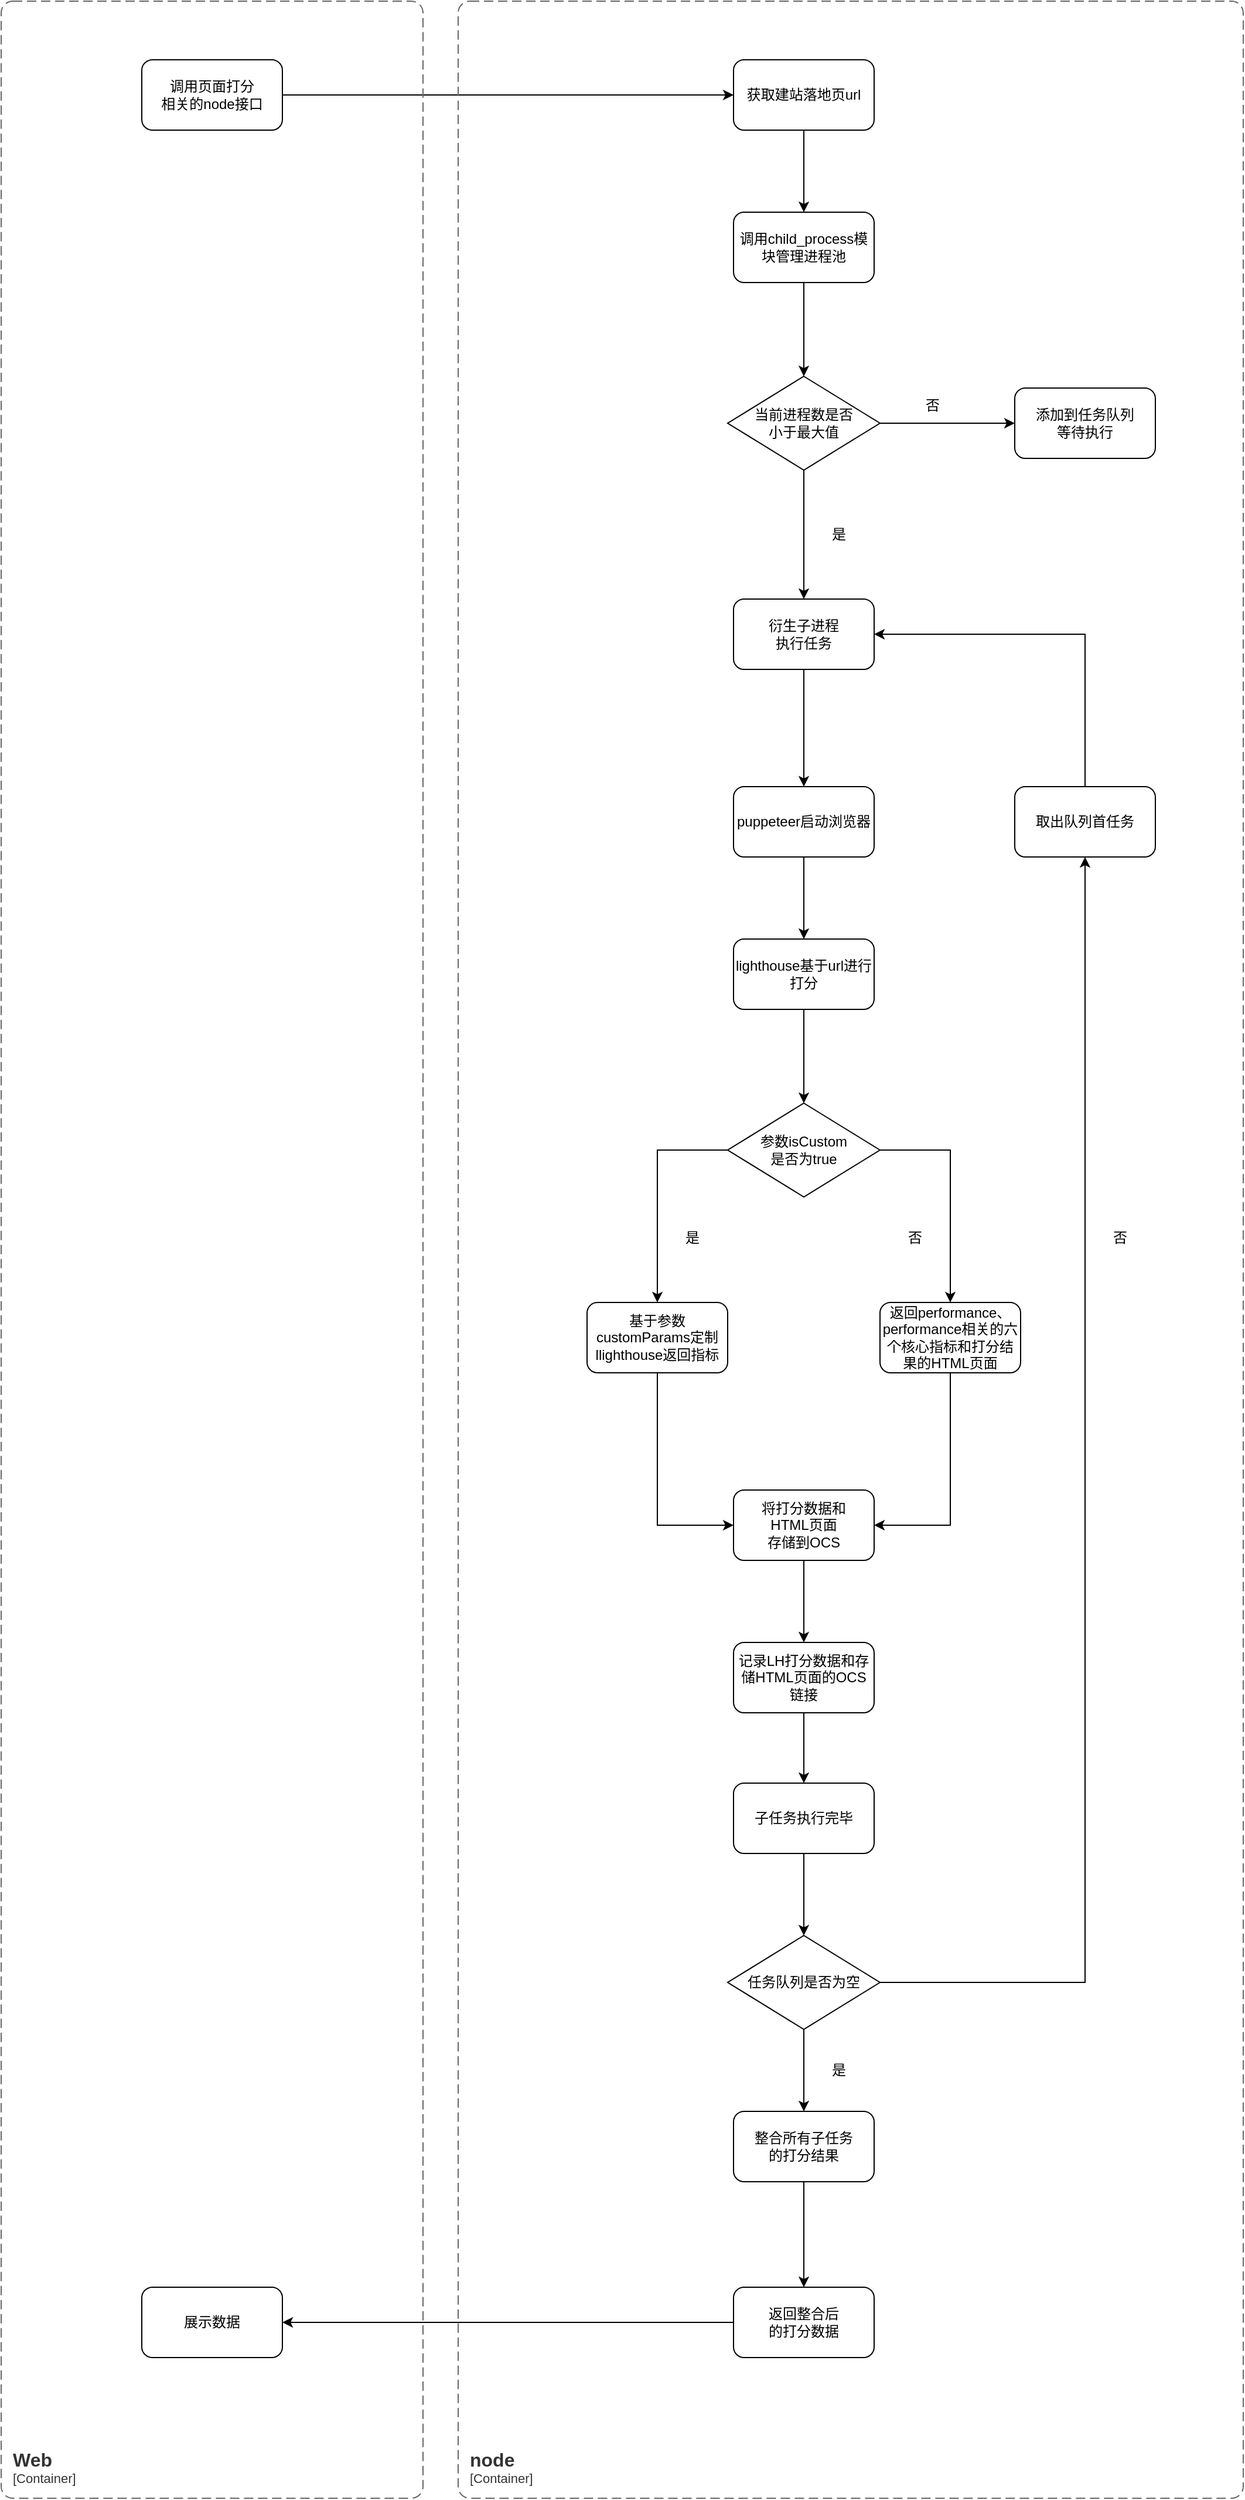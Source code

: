 <mxfile version="21.5.0" type="github">
  <diagram name="第 1 页" id="XTAGv8s2-g7qcfSyZqgv">
    <mxGraphModel dx="1687" dy="899" grid="1" gridSize="10" guides="1" tooltips="1" connect="1" arrows="1" fold="1" page="1" pageScale="1" pageWidth="827" pageHeight="1169" math="0" shadow="0">
      <root>
        <mxCell id="0" />
        <mxCell id="1" parent="0" />
        <mxCell id="jqverSeiv8bqJbgnV4iO-17" value="" style="edgeStyle=orthogonalEdgeStyle;rounded=0;orthogonalLoop=1;jettySize=auto;html=1;" parent="1" source="jqverSeiv8bqJbgnV4iO-2" target="jqverSeiv8bqJbgnV4iO-3" edge="1">
          <mxGeometry relative="1" as="geometry" />
        </mxCell>
        <mxCell id="jqverSeiv8bqJbgnV4iO-2" value="调用页面打分&lt;br&gt;相关的node接口" style="rounded=1;whiteSpace=wrap;html=1;" parent="1" vertex="1">
          <mxGeometry x="210" y="330" width="120" height="60" as="geometry" />
        </mxCell>
        <mxCell id="jqverSeiv8bqJbgnV4iO-11" value="" style="edgeStyle=orthogonalEdgeStyle;rounded=0;orthogonalLoop=1;jettySize=auto;html=1;" parent="1" source="jqverSeiv8bqJbgnV4iO-3" target="jqverSeiv8bqJbgnV4iO-4" edge="1">
          <mxGeometry relative="1" as="geometry" />
        </mxCell>
        <mxCell id="jqverSeiv8bqJbgnV4iO-3" value="获取建站落地页url" style="rounded=1;whiteSpace=wrap;html=1;" parent="1" vertex="1">
          <mxGeometry x="715" y="330" width="120" height="60" as="geometry" />
        </mxCell>
        <mxCell id="jqverSeiv8bqJbgnV4iO-12" value="" style="edgeStyle=orthogonalEdgeStyle;rounded=0;orthogonalLoop=1;jettySize=auto;html=1;" parent="1" source="jqverSeiv8bqJbgnV4iO-4" target="jqverSeiv8bqJbgnV4iO-5" edge="1">
          <mxGeometry relative="1" as="geometry" />
        </mxCell>
        <mxCell id="jqverSeiv8bqJbgnV4iO-4" value="调用child_process模块管理进程池" style="rounded=1;whiteSpace=wrap;html=1;" parent="1" vertex="1">
          <mxGeometry x="715" y="460" width="120" height="60" as="geometry" />
        </mxCell>
        <mxCell id="jqverSeiv8bqJbgnV4iO-13" value="" style="edgeStyle=orthogonalEdgeStyle;rounded=0;orthogonalLoop=1;jettySize=auto;html=1;" parent="1" source="jqverSeiv8bqJbgnV4iO-5" target="jqverSeiv8bqJbgnV4iO-6" edge="1">
          <mxGeometry relative="1" as="geometry" />
        </mxCell>
        <mxCell id="jqverSeiv8bqJbgnV4iO-26" value="" style="edgeStyle=orthogonalEdgeStyle;rounded=0;orthogonalLoop=1;jettySize=auto;html=1;" parent="1" source="jqverSeiv8bqJbgnV4iO-5" target="jqverSeiv8bqJbgnV4iO-19" edge="1">
          <mxGeometry relative="1" as="geometry" />
        </mxCell>
        <mxCell id="jqverSeiv8bqJbgnV4iO-5" value="当前进程数是否&lt;br&gt;小于最大值" style="rhombus;whiteSpace=wrap;html=1;" parent="1" vertex="1">
          <mxGeometry x="710" y="600" width="130" height="80" as="geometry" />
        </mxCell>
        <mxCell id="YkwEhCFnEpCa_kukyvDK-21" value="" style="edgeStyle=orthogonalEdgeStyle;rounded=0;orthogonalLoop=1;jettySize=auto;html=1;" edge="1" parent="1" source="jqverSeiv8bqJbgnV4iO-6" target="jqverSeiv8bqJbgnV4iO-7">
          <mxGeometry relative="1" as="geometry" />
        </mxCell>
        <mxCell id="jqverSeiv8bqJbgnV4iO-6" value="衍生子进程&lt;br&gt;执行任务" style="rounded=1;whiteSpace=wrap;html=1;" parent="1" vertex="1">
          <mxGeometry x="715" y="790" width="120" height="60" as="geometry" />
        </mxCell>
        <mxCell id="YkwEhCFnEpCa_kukyvDK-22" value="" style="edgeStyle=orthogonalEdgeStyle;rounded=0;orthogonalLoop=1;jettySize=auto;html=1;" edge="1" parent="1" source="jqverSeiv8bqJbgnV4iO-7" target="YkwEhCFnEpCa_kukyvDK-11">
          <mxGeometry relative="1" as="geometry" />
        </mxCell>
        <mxCell id="jqverSeiv8bqJbgnV4iO-7" value="puppeteer启动浏览器" style="rounded=1;whiteSpace=wrap;html=1;" parent="1" vertex="1">
          <mxGeometry x="715" y="950" width="120" height="60" as="geometry" />
        </mxCell>
        <mxCell id="jqverSeiv8bqJbgnV4iO-10" value="展示数据" style="rounded=1;whiteSpace=wrap;html=1;" parent="1" vertex="1">
          <mxGeometry x="210" y="2230" width="120" height="60" as="geometry" />
        </mxCell>
        <mxCell id="jqverSeiv8bqJbgnV4iO-19" value="添加到任务队列&lt;br&gt;等待执行" style="rounded=1;whiteSpace=wrap;html=1;" parent="1" vertex="1">
          <mxGeometry x="955" y="610" width="120" height="60" as="geometry" />
        </mxCell>
        <mxCell id="jqverSeiv8bqJbgnV4iO-34" value="" style="edgeStyle=orthogonalEdgeStyle;rounded=0;orthogonalLoop=1;jettySize=auto;html=1;" parent="1" source="jqverSeiv8bqJbgnV4iO-21" target="jqverSeiv8bqJbgnV4iO-25" edge="1">
          <mxGeometry relative="1" as="geometry" />
        </mxCell>
        <mxCell id="jqverSeiv8bqJbgnV4iO-21" value="子任务执行完毕" style="rounded=1;whiteSpace=wrap;html=1;" parent="1" vertex="1">
          <mxGeometry x="715" y="1800" width="120" height="60" as="geometry" />
        </mxCell>
        <mxCell id="jqverSeiv8bqJbgnV4iO-30" value="" style="edgeStyle=orthogonalEdgeStyle;rounded=0;orthogonalLoop=1;jettySize=auto;html=1;" parent="1" source="jqverSeiv8bqJbgnV4iO-25" target="jqverSeiv8bqJbgnV4iO-28" edge="1">
          <mxGeometry relative="1" as="geometry" />
        </mxCell>
        <mxCell id="YkwEhCFnEpCa_kukyvDK-34" value="" style="edgeStyle=orthogonalEdgeStyle;rounded=0;orthogonalLoop=1;jettySize=auto;html=1;" edge="1" parent="1" source="jqverSeiv8bqJbgnV4iO-25" target="YkwEhCFnEpCa_kukyvDK-33">
          <mxGeometry relative="1" as="geometry" />
        </mxCell>
        <mxCell id="jqverSeiv8bqJbgnV4iO-25" value="任务队列是否为空" style="rhombus;whiteSpace=wrap;html=1;" parent="1" vertex="1">
          <mxGeometry x="710" y="1930" width="130" height="80" as="geometry" />
        </mxCell>
        <mxCell id="jqverSeiv8bqJbgnV4iO-28" value="取出队列首任务" style="rounded=1;whiteSpace=wrap;html=1;" parent="1" vertex="1">
          <mxGeometry x="955" y="950" width="120" height="60" as="geometry" />
        </mxCell>
        <mxCell id="jqverSeiv8bqJbgnV4iO-29" value="" style="endArrow=classic;html=1;rounded=0;exitX=0.5;exitY=0;exitDx=0;exitDy=0;entryX=1;entryY=0.5;entryDx=0;entryDy=0;" parent="1" source="jqverSeiv8bqJbgnV4iO-28" target="jqverSeiv8bqJbgnV4iO-6" edge="1">
          <mxGeometry width="50" height="50" relative="1" as="geometry">
            <mxPoint x="1075" y="870" as="sourcePoint" />
            <mxPoint x="1125" y="820" as="targetPoint" />
            <Array as="points">
              <mxPoint x="1015" y="820" />
            </Array>
          </mxGeometry>
        </mxCell>
        <mxCell id="jqverSeiv8bqJbgnV4iO-33" value="否" style="text;html=1;strokeColor=none;fillColor=none;align=center;verticalAlign=middle;whiteSpace=wrap;rounded=0;" parent="1" vertex="1">
          <mxGeometry x="1015" y="1320" width="60" height="30" as="geometry" />
        </mxCell>
        <mxCell id="jqverSeiv8bqJbgnV4iO-35" value="是" style="text;html=1;strokeColor=none;fillColor=none;align=center;verticalAlign=middle;whiteSpace=wrap;rounded=0;" parent="1" vertex="1">
          <mxGeometry x="775" y="720" width="60" height="30" as="geometry" />
        </mxCell>
        <mxCell id="jqverSeiv8bqJbgnV4iO-38" value="否" style="text;html=1;strokeColor=none;fillColor=none;align=center;verticalAlign=middle;whiteSpace=wrap;rounded=0;" parent="1" vertex="1">
          <mxGeometry x="855" y="610" width="60" height="30" as="geometry" />
        </mxCell>
        <object placeholders="1" c4Name="Web" c4Type="ContainerScopeBoundary" c4Application="Container" label="&lt;font style=&quot;font-size: 16px&quot;&gt;&lt;b&gt;&lt;div style=&quot;text-align: left&quot;&gt;%c4Name%&lt;/div&gt;&lt;/b&gt;&lt;/font&gt;&lt;div style=&quot;text-align: left&quot;&gt;[%c4Application%]&lt;/div&gt;" id="jqverSeiv8bqJbgnV4iO-42">
          <mxCell style="rounded=1;fontSize=11;whiteSpace=wrap;html=1;dashed=1;arcSize=20;fillColor=none;strokeColor=#666666;fontColor=#333333;labelBackgroundColor=none;align=left;verticalAlign=bottom;labelBorderColor=none;spacingTop=0;spacing=10;dashPattern=8 4;metaEdit=1;rotatable=0;perimeter=rectanglePerimeter;noLabel=0;labelPadding=0;allowArrows=0;connectable=0;expand=0;recursiveResize=0;editable=1;pointerEvents=0;absoluteArcSize=1;points=[[0.25,0,0],[0.5,0,0],[0.75,0,0],[1,0.25,0],[1,0.5,0],[1,0.75,0],[0.75,1,0],[0.5,1,0],[0.25,1,0],[0,0.75,0],[0,0.5,0],[0,0.25,0]];" parent="1" vertex="1">
            <mxGeometry x="90" y="280" width="360" height="2130" as="geometry" />
          </mxCell>
        </object>
        <object placeholders="1" c4Name="node" c4Type="ContainerScopeBoundary" c4Application="Container" label="&lt;font style=&quot;font-size: 16px&quot;&gt;&lt;b&gt;&lt;div style=&quot;text-align: left&quot;&gt;%c4Name%&lt;/div&gt;&lt;/b&gt;&lt;/font&gt;&lt;div style=&quot;text-align: left&quot;&gt;[%c4Application%]&lt;/div&gt;" id="jqverSeiv8bqJbgnV4iO-43">
          <mxCell style="rounded=1;fontSize=11;whiteSpace=wrap;html=1;dashed=1;arcSize=20;fillColor=none;strokeColor=#666666;fontColor=#333333;labelBackgroundColor=none;align=left;verticalAlign=bottom;labelBorderColor=none;spacingTop=0;spacing=10;dashPattern=8 4;metaEdit=1;rotatable=0;perimeter=rectanglePerimeter;noLabel=0;labelPadding=0;allowArrows=0;connectable=0;expand=0;recursiveResize=0;editable=1;pointerEvents=0;absoluteArcSize=1;points=[[0.25,0,0],[0.5,0,0],[0.75,0,0],[1,0.25,0],[1,0.5,0],[1,0.75,0],[0.75,1,0],[0.5,1,0],[0.25,1,0],[0,0.75,0],[0,0.5,0],[0,0.25,0]];" parent="1" vertex="1">
            <mxGeometry x="480" y="280" width="670" height="2130" as="geometry" />
          </mxCell>
        </object>
        <mxCell id="YkwEhCFnEpCa_kukyvDK-13" value="" style="edgeStyle=orthogonalEdgeStyle;rounded=0;orthogonalLoop=1;jettySize=auto;html=1;" edge="1" parent="1" source="YkwEhCFnEpCa_kukyvDK-11" target="YkwEhCFnEpCa_kukyvDK-12">
          <mxGeometry relative="1" as="geometry" />
        </mxCell>
        <mxCell id="YkwEhCFnEpCa_kukyvDK-11" value="lighthouse基于url进行打分" style="rounded=1;whiteSpace=wrap;html=1;" vertex="1" parent="1">
          <mxGeometry x="715" y="1080" width="120" height="60" as="geometry" />
        </mxCell>
        <mxCell id="YkwEhCFnEpCa_kukyvDK-19" value="" style="edgeStyle=orthogonalEdgeStyle;rounded=0;orthogonalLoop=1;jettySize=auto;html=1;exitX=1;exitY=0.5;exitDx=0;exitDy=0;" edge="1" parent="1" source="YkwEhCFnEpCa_kukyvDK-12" target="YkwEhCFnEpCa_kukyvDK-16">
          <mxGeometry relative="1" as="geometry" />
        </mxCell>
        <mxCell id="YkwEhCFnEpCa_kukyvDK-12" value="参数isCustom&lt;br&gt;是否为true" style="rhombus;whiteSpace=wrap;html=1;" vertex="1" parent="1">
          <mxGeometry x="710" y="1220" width="130" height="80" as="geometry" />
        </mxCell>
        <mxCell id="YkwEhCFnEpCa_kukyvDK-14" value="是" style="text;html=1;strokeColor=none;fillColor=none;align=center;verticalAlign=middle;whiteSpace=wrap;rounded=0;" vertex="1" parent="1">
          <mxGeometry x="650" y="1320" width="60" height="30" as="geometry" />
        </mxCell>
        <mxCell id="YkwEhCFnEpCa_kukyvDK-15" value="基于参数&lt;br&gt;customParams定制llighthouse返回指标&lt;br&gt;&lt;p style=&quot;line-height: 100%;margin-bottom: 0pt;margin-top: 0pt;font-size: 11pt;color: #494949;&quot; class=&quot;ql-direction-ltr&quot;&gt;&lt;/p&gt;&lt;span data-copy-origin=&quot;https://odocs.myoas.com&quot; data-docs-delta=&quot;[[20,&amp;quot;customParams&amp;quot;]]&quot;&gt;&lt;/span&gt;&lt;p style=&quot;line-height: 100%;margin-bottom: 0pt;margin-top: 0pt;font-size: 11pt;color: #494949;&quot; class=&quot;ql-direction-ltr&quot;&gt;&lt;/p&gt;&lt;span data-copy-origin=&quot;https://odocs.myoas.com&quot; data-docs-delta=&quot;[[20,&amp;quot;customParams&amp;quot;]]&quot;&gt;&lt;/span&gt;&lt;p style=&quot;line-height: 100%;margin-bottom: 0pt;margin-top: 0pt;font-size: 11pt;color: #494949;&quot; class=&quot;ql-direction-ltr&quot;&gt;&lt;/p&gt;" style="rounded=1;whiteSpace=wrap;html=1;" vertex="1" parent="1">
          <mxGeometry x="590" y="1390" width="120" height="60" as="geometry" />
        </mxCell>
        <mxCell id="YkwEhCFnEpCa_kukyvDK-16" value="返回performance、performance相关的六个核心指标和打分结果的HTML页面" style="rounded=1;whiteSpace=wrap;html=1;" vertex="1" parent="1">
          <mxGeometry x="840" y="1390" width="120" height="60" as="geometry" />
        </mxCell>
        <mxCell id="YkwEhCFnEpCa_kukyvDK-18" value="" style="endArrow=classic;html=1;rounded=0;entryX=0.5;entryY=0;entryDx=0;entryDy=0;exitX=0;exitY=0.5;exitDx=0;exitDy=0;" edge="1" parent="1" source="YkwEhCFnEpCa_kukyvDK-12" target="YkwEhCFnEpCa_kukyvDK-15">
          <mxGeometry width="50" height="50" relative="1" as="geometry">
            <mxPoint x="715" y="1390" as="sourcePoint" />
            <mxPoint x="765" y="1340" as="targetPoint" />
            <Array as="points">
              <mxPoint x="650" y="1260" />
            </Array>
          </mxGeometry>
        </mxCell>
        <mxCell id="YkwEhCFnEpCa_kukyvDK-20" value="否" style="text;html=1;strokeColor=none;fillColor=none;align=center;verticalAlign=middle;whiteSpace=wrap;rounded=0;" vertex="1" parent="1">
          <mxGeometry x="840" y="1320" width="60" height="30" as="geometry" />
        </mxCell>
        <mxCell id="YkwEhCFnEpCa_kukyvDK-31" value="" style="edgeStyle=orthogonalEdgeStyle;rounded=0;orthogonalLoop=1;jettySize=auto;html=1;" edge="1" parent="1" source="YkwEhCFnEpCa_kukyvDK-23" target="YkwEhCFnEpCa_kukyvDK-30">
          <mxGeometry relative="1" as="geometry" />
        </mxCell>
        <mxCell id="YkwEhCFnEpCa_kukyvDK-23" value="将打分数据和&lt;br&gt;HTML页面&lt;br&gt;存储到OCS" style="rounded=1;whiteSpace=wrap;html=1;" vertex="1" parent="1">
          <mxGeometry x="715" y="1550" width="120" height="60" as="geometry" />
        </mxCell>
        <mxCell id="YkwEhCFnEpCa_kukyvDK-24" value="" style="endArrow=classic;html=1;rounded=0;exitX=0.5;exitY=1;exitDx=0;exitDy=0;entryX=0;entryY=0.5;entryDx=0;entryDy=0;" edge="1" parent="1" source="YkwEhCFnEpCa_kukyvDK-15" target="YkwEhCFnEpCa_kukyvDK-23">
          <mxGeometry width="50" height="50" relative="1" as="geometry">
            <mxPoint x="755" y="1500" as="sourcePoint" />
            <mxPoint x="805" y="1450" as="targetPoint" />
            <Array as="points">
              <mxPoint x="650" y="1580" />
            </Array>
          </mxGeometry>
        </mxCell>
        <mxCell id="YkwEhCFnEpCa_kukyvDK-25" value="" style="endArrow=classic;html=1;rounded=0;exitX=0.5;exitY=1;exitDx=0;exitDy=0;entryX=1;entryY=0.5;entryDx=0;entryDy=0;" edge="1" parent="1" source="YkwEhCFnEpCa_kukyvDK-16" target="YkwEhCFnEpCa_kukyvDK-23">
          <mxGeometry width="50" height="50" relative="1" as="geometry">
            <mxPoint x="660" y="1460" as="sourcePoint" />
            <mxPoint x="725" y="1590" as="targetPoint" />
            <Array as="points">
              <mxPoint x="900" y="1580" />
            </Array>
          </mxGeometry>
        </mxCell>
        <mxCell id="YkwEhCFnEpCa_kukyvDK-32" value="" style="edgeStyle=orthogonalEdgeStyle;rounded=0;orthogonalLoop=1;jettySize=auto;html=1;" edge="1" parent="1" source="YkwEhCFnEpCa_kukyvDK-30" target="jqverSeiv8bqJbgnV4iO-21">
          <mxGeometry relative="1" as="geometry" />
        </mxCell>
        <mxCell id="YkwEhCFnEpCa_kukyvDK-30" value="记录LH打分数据和存储HTML页面的OCS链接" style="rounded=1;whiteSpace=wrap;html=1;" vertex="1" parent="1">
          <mxGeometry x="715" y="1680" width="120" height="60" as="geometry" />
        </mxCell>
        <mxCell id="YkwEhCFnEpCa_kukyvDK-38" value="" style="edgeStyle=orthogonalEdgeStyle;rounded=0;orthogonalLoop=1;jettySize=auto;html=1;" edge="1" parent="1" source="YkwEhCFnEpCa_kukyvDK-33" target="YkwEhCFnEpCa_kukyvDK-37">
          <mxGeometry relative="1" as="geometry" />
        </mxCell>
        <mxCell id="YkwEhCFnEpCa_kukyvDK-33" value="整合所有子任务&lt;br&gt;的打分结果" style="rounded=1;whiteSpace=wrap;html=1;" vertex="1" parent="1">
          <mxGeometry x="715" y="2080" width="120" height="60" as="geometry" />
        </mxCell>
        <mxCell id="YkwEhCFnEpCa_kukyvDK-36" value="是" style="text;html=1;strokeColor=none;fillColor=none;align=center;verticalAlign=middle;whiteSpace=wrap;rounded=0;" vertex="1" parent="1">
          <mxGeometry x="775" y="2030" width="60" height="30" as="geometry" />
        </mxCell>
        <mxCell id="YkwEhCFnEpCa_kukyvDK-37" value="返回整合后&lt;br&gt;的打分数据" style="rounded=1;whiteSpace=wrap;html=1;" vertex="1" parent="1">
          <mxGeometry x="715" y="2230" width="120" height="60" as="geometry" />
        </mxCell>
        <mxCell id="YkwEhCFnEpCa_kukyvDK-39" value="" style="endArrow=classic;html=1;rounded=0;exitX=0;exitY=0.5;exitDx=0;exitDy=0;entryX=1;entryY=0.5;entryDx=0;entryDy=0;" edge="1" parent="1" source="YkwEhCFnEpCa_kukyvDK-37" target="jqverSeiv8bqJbgnV4iO-10">
          <mxGeometry width="50" height="50" relative="1" as="geometry">
            <mxPoint x="510" y="2370" as="sourcePoint" />
            <mxPoint x="560" y="2320" as="targetPoint" />
          </mxGeometry>
        </mxCell>
      </root>
    </mxGraphModel>
  </diagram>
</mxfile>
